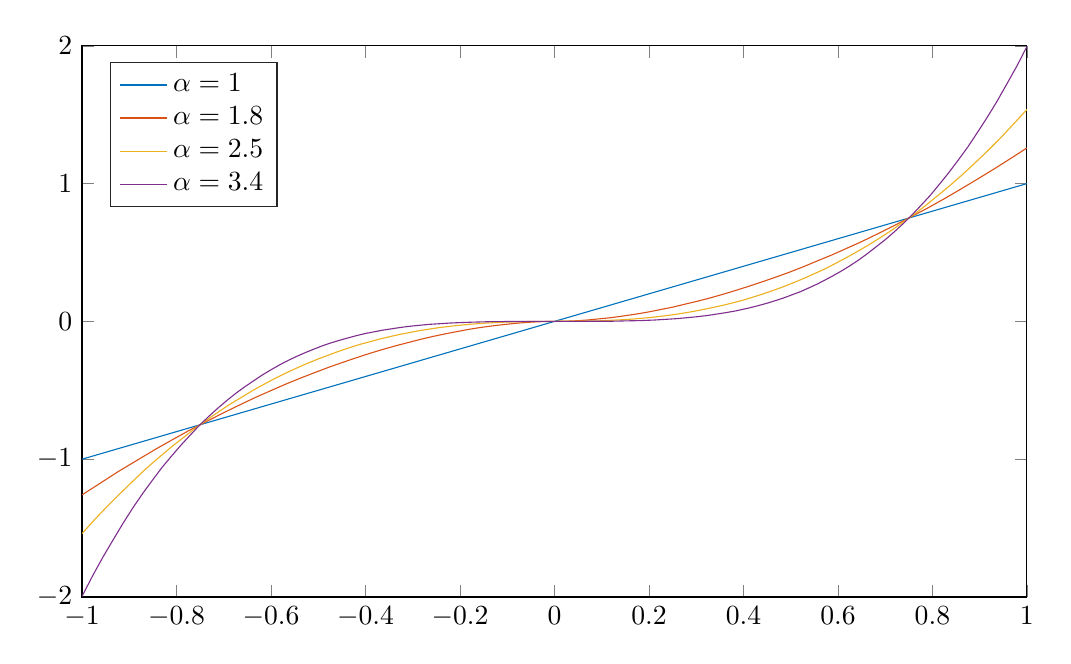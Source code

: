 % This file was created by matlab2tikz.
%
%The latest updates can be retrieved from
%  http://www.mathworks.com/matlabcentral/fileexchange/22022-matlab2tikz-matlab2tikz
%where you can also make suggestions and rate matlab2tikz.
%
\definecolor{mycolor1}{rgb}{0.0,0.447,0.741}%
\definecolor{mycolor2}{rgb}{0.85,0.325,0.098}%
\definecolor{mycolor3}{rgb}{0.929,0.694,0.125}%
\definecolor{mycolor4}{rgb}{0.494,0.184,0.556}%
%
\begin{tikzpicture}

\begin{axis}[%
width=12cm,
height=7cm,
at={(0.758in,0.481in)},
scale only axis,
xmin=-1,
xmax=1,
ymin=-2,
ymax=2,
axis background/.style={fill=white},
legend style={at={(0.03,0.97)}, anchor=north west, legend cell align=left, align=left, draw=white!15!black}
]
\addplot [color=mycolor1]
  table[row sep=crcr]{%
-1	-1\\
1.0	1.0\\
};
\addlegendentry{$\alpha=1$}

\addplot [color=mycolor2]
  table[row sep=crcr]{%
-1	-1.259\\
-0.96	-1.171\\
-0.922	-1.087\\
-0.883	-1.007\\
-0.846	-0.931\\
-0.809	-0.859\\
-0.773	-0.791\\
-0.737	-0.727\\
-0.702	-0.666\\
-0.668	-0.609\\
-0.635	-0.555\\
-0.602	-0.505\\
-0.57	-0.457\\
-0.538	-0.412\\
-0.507	-0.371\\
-0.477	-0.332\\
-0.447	-0.296\\
-0.418	-0.262\\
-0.39	-0.231\\
-0.362	-0.202\\
-0.335	-0.176\\
-0.308	-0.152\\
-0.282	-0.129\\
-0.257	-0.109\\
-0.232	-0.091\\
-0.208	-0.075\\
-0.185	-0.06\\
-0.162	-0.047\\
-0.139	-0.036\\
-0.118	-0.027\\
-0.096	-0.019\\
-0.076	-0.012\\
-0.056	-0.007\\
-0.037	-0.003\\
-0.019	-0.001\\
-0.002	-2.23e-05\\
0.017	0.001\\
0.035	0.003\\
0.054	0.006\\
0.073	0.011\\
0.093	0.018\\
0.114	0.025\\
0.135	0.034\\
0.157	0.045\\
0.18	0.057\\
0.203	0.071\\
0.226	0.087\\
0.251	0.104\\
0.275	0.124\\
0.301	0.145\\
0.327	0.168\\
0.353	0.193\\
0.38	0.221\\
0.408	0.251\\
0.436	0.283\\
0.465	0.317\\
0.495	0.354\\
0.525	0.394\\
0.555	0.437\\
0.587	0.482\\
0.619	0.531\\
0.652	0.582\\
0.685	0.637\\
0.719	0.695\\
0.753	0.756\\
0.789	0.821\\
0.825	0.89\\
0.861	0.962\\
0.898	1.038\\
0.936	1.118\\
0.975	1.203\\
1.0	1.259\\
};
\addlegendentry{$\alpha=1.8$}

\addplot [color=mycolor3]
  table[row sep=crcr]{%
-1	-1.54\\
-0.972	-1.433\\
-0.944	-1.333\\
-0.916	-1.238\\
-0.889	-1.148\\
-0.863	-1.064\\
-0.836	-0.984\\
-0.81	-0.909\\
-0.784	-0.839\\
-0.759	-0.772\\
-0.734	-0.71\\
-0.709	-0.652\\
-0.685	-0.597\\
-0.66	-0.546\\
-0.637	-0.498\\
-0.613	-0.453\\
-0.59	-0.411\\
-0.567	-0.372\\
-0.544	-0.336\\
-0.522	-0.303\\
-0.499	-0.271\\
-0.477	-0.243\\
-0.456	-0.216\\
-0.434	-0.191\\
-0.413	-0.168\\
-0.391	-0.148\\
-0.37	-0.128\\
-0.349	-0.111\\
-0.328	-0.095\\
-0.307	-0.081\\
-0.286	-0.067\\
-0.265	-0.056\\
-0.244	-0.045\\
-0.222	-0.036\\
-0.201	-0.028\\
-0.179	-0.021\\
-0.156	-0.015\\
-0.133	-0.01\\
-0.109	-0.006\\
-0.083	-0.003\\
-0.056	-0.001\\
-0.025	-0.0\\
0.067	0.002\\
0.094	0.004\\
0.119	0.008\\
0.143	0.012\\
0.166	0.017\\
0.189	0.024\\
0.211	0.031\\
0.232	0.04\\
0.254	0.05\\
0.275	0.061\\
0.295	0.073\\
0.316	0.087\\
0.337	0.102\\
0.358	0.118\\
0.379	0.136\\
0.4	0.155\\
0.421	0.177\\
0.442	0.2\\
0.463	0.225\\
0.485	0.252\\
0.506	0.281\\
0.528	0.312\\
0.55	0.346\\
0.573	0.382\\
0.595	0.421\\
0.618	0.463\\
0.641	0.507\\
0.665	0.555\\
0.689	0.606\\
0.713	0.66\\
0.737	0.718\\
0.762	0.779\\
0.787	0.845\\
0.812	0.915\\
0.838	0.989\\
0.864	1.067\\
0.89	1.15\\
0.917	1.238\\
0.944	1.331\\
0.971	1.43\\
0.999	1.534\\
1.0	1.54\\
};
\addlegendentry{$\alpha=2.5$}

\addplot [color=mycolor4]
  table[row sep=crcr]{%
-1	-1.995\\
-0.978	-1.849\\
-0.956	-1.712\\
-0.934	-1.584\\
-0.913	-1.464\\
-0.892	-1.351\\
-0.871	-1.246\\
-0.85	-1.148\\
-0.83	-1.057\\
-0.809	-0.971\\
-0.789	-0.892\\
-0.769	-0.818\\
-0.75	-0.749\\
-0.73	-0.684\\
-0.711	-0.625\\
-0.692	-0.57\\
-0.673	-0.518\\
-0.654	-0.471\\
-0.635	-0.427\\
-0.617	-0.386\\
-0.599	-0.349\\
-0.581	-0.314\\
-0.563	-0.282\\
-0.545	-0.253\\
-0.527	-0.226\\
-0.509	-0.201\\
-0.492	-0.178\\
-0.474	-0.157\\
-0.456	-0.138\\
-0.438	-0.121\\
-0.421	-0.105\\
-0.403	-0.09\\
-0.384	-0.077\\
-0.366	-0.065\\
-0.347	-0.055\\
-0.328	-0.045\\
-0.308	-0.036\\
-0.288	-0.029\\
-0.267	-0.022\\
-0.244	-0.017\\
-0.221	-0.012\\
-0.195	-0.008\\
-0.168	-0.005\\
-0.137	-0.002\\
-0.101	-0.001\\
-0.053	-9.257e-05\\
0.12	0.001\\
0.155	0.004\\
0.185	0.006\\
0.212	0.01\\
0.236	0.015\\
0.259	0.02\\
0.281	0.027\\
0.302	0.034\\
0.322	0.042\\
0.341	0.052\\
0.36	0.062\\
0.379	0.073\\
0.397	0.086\\
0.415	0.1\\
0.432	0.115\\
0.45	0.132\\
0.467	0.15\\
0.485	0.17\\
0.502	0.192\\
0.52	0.215\\
0.537	0.241\\
0.555	0.269\\
0.572	0.299\\
0.59	0.332\\
0.608	0.367\\
0.626	0.405\\
0.644	0.446\\
0.662	0.491\\
0.68	0.539\\
0.699	0.59\\
0.718	0.646\\
0.737	0.706\\
0.756	0.77\\
0.775	0.839\\
0.795	0.913\\
0.814	0.992\\
0.834	1.077\\
0.854	1.168\\
0.875	1.266\\
0.895	1.37\\
0.916	1.481\\
0.937	1.599\\
0.958	1.726\\
0.98	1.861\\
1.0	1.995\\
};
\addlegendentry{$\alpha=3.4$}

\end{axis}
\end{tikzpicture}%
